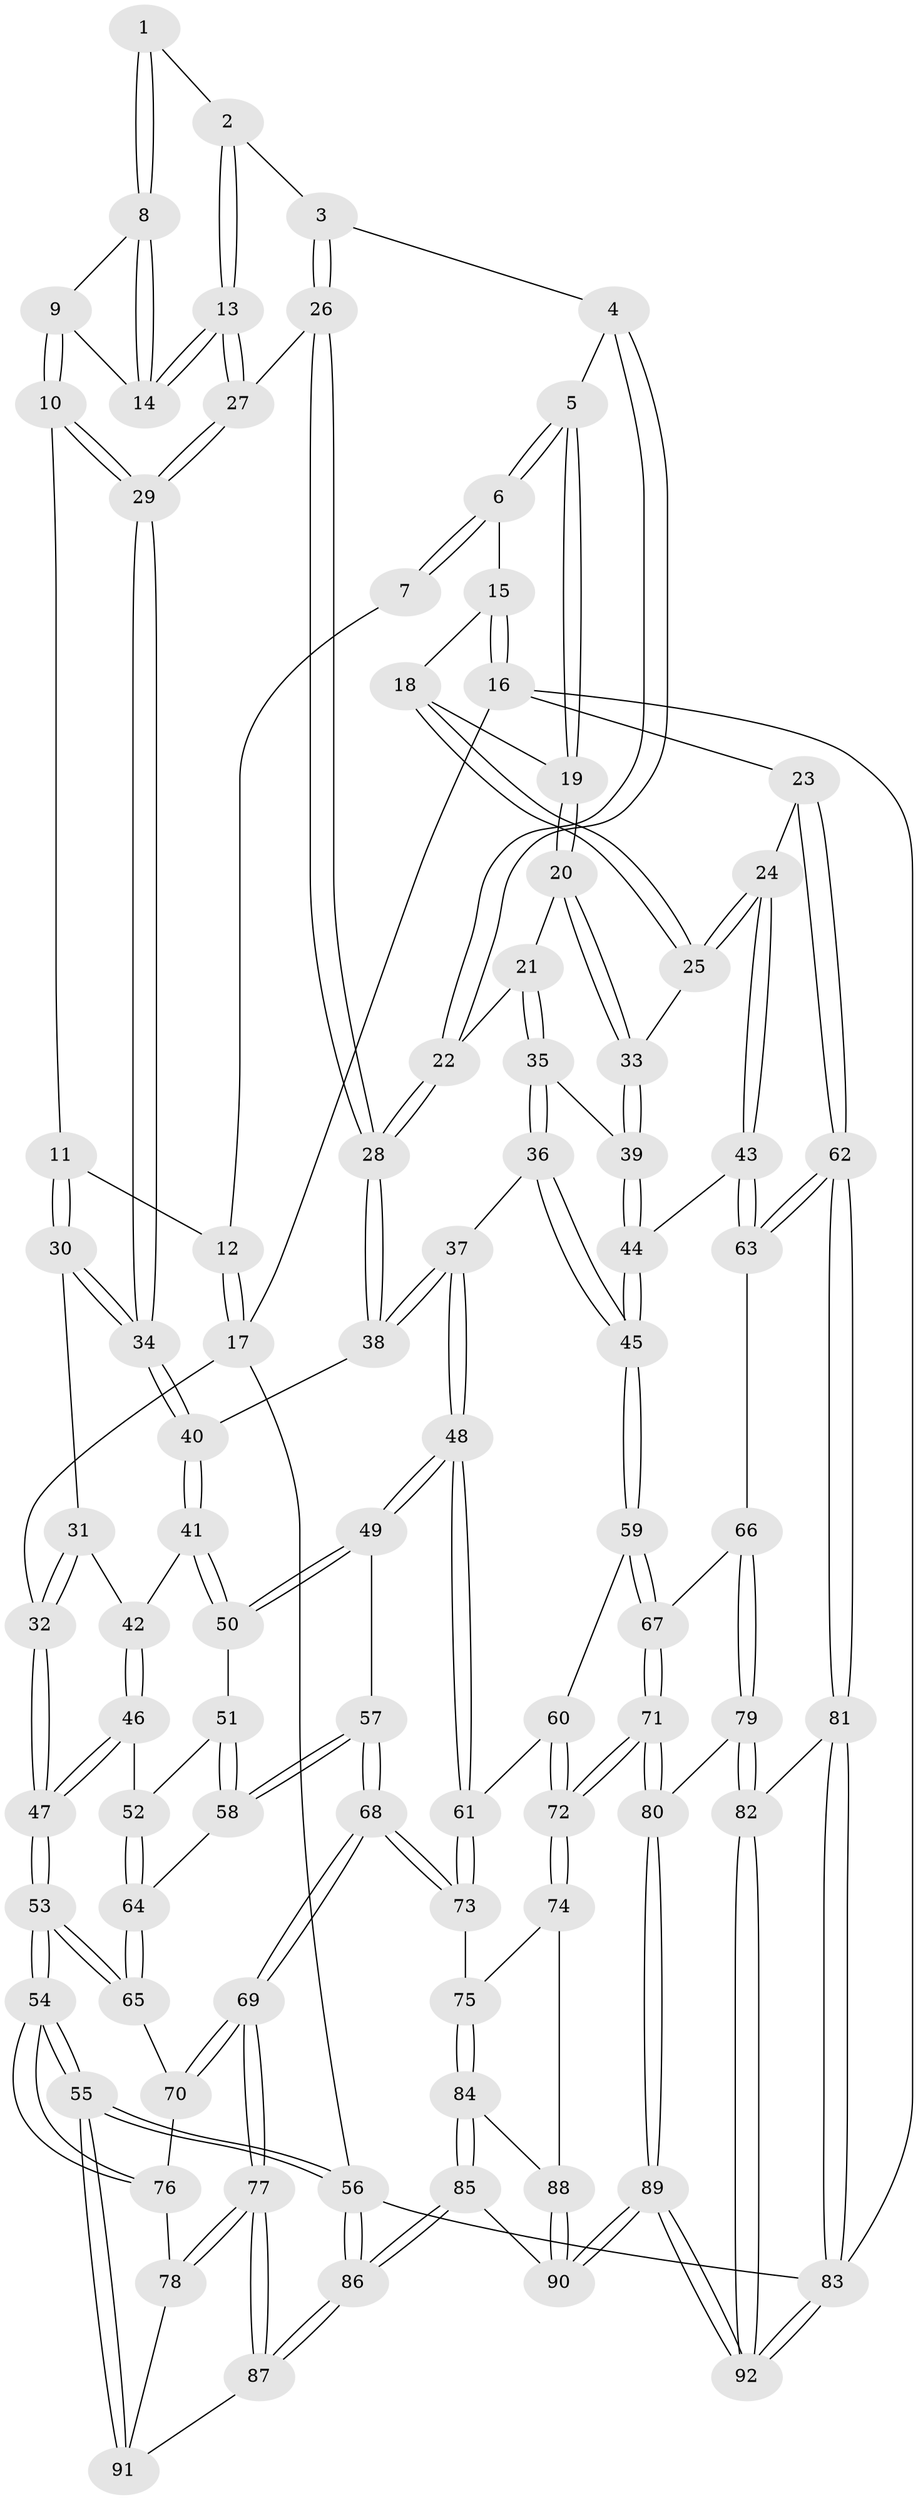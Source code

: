 // coarse degree distribution, {2: 0.13793103448275862, 5: 0.1724137931034483, 3: 0.2413793103448276, 4: 0.3793103448275862, 6: 0.06896551724137931}
// Generated by graph-tools (version 1.1) at 2025/38/03/04/25 23:38:24]
// undirected, 92 vertices, 227 edges
graph export_dot {
  node [color=gray90,style=filled];
  1 [pos="+0.4614838120318683+0.08388137809309827"];
  2 [pos="+0.482845356506289+0.08685700856108931"];
  3 [pos="+0.5878995044872323+0.09696569482537531"];
  4 [pos="+0.6141499040629692+0.07529498568956915"];
  5 [pos="+0.7459449321738455+0"];
  6 [pos="+0.7551514849257135+0"];
  7 [pos="+0.2656199797291805+0"];
  8 [pos="+0.4405738351367148+0.1080485948471904"];
  9 [pos="+0.303745675473349+0.1176923287460898"];
  10 [pos="+0.2781697252462566+0.11224438505640287"];
  11 [pos="+0.2277074688423316+0.05374746770641446"];
  12 [pos="+0.17098961782395491+0"];
  13 [pos="+0.45124551564569465+0.19328287147999593"];
  14 [pos="+0.4418631383294759+0.18066063531986523"];
  15 [pos="+1+0"];
  16 [pos="+1+0"];
  17 [pos="+0+0"];
  18 [pos="+0.9470214480771767+0.1696311431309629"];
  19 [pos="+0.8057020872762325+0.13519174362595693"];
  20 [pos="+0.8032181064775987+0.1981508793012842"];
  21 [pos="+0.7640630542635087+0.24588254839219845"];
  22 [pos="+0.6899225182702647+0.2503753406863656"];
  23 [pos="+1+0.3304564687787187"];
  24 [pos="+1+0.32832643330313177"];
  25 [pos="+0.984594850467673+0.2791410332456366"];
  26 [pos="+0.5133377048860881+0.24223432099858408"];
  27 [pos="+0.4805189792723341+0.23556940354546782"];
  28 [pos="+0.574574291904317+0.34902112622551"];
  29 [pos="+0.33206193328743727+0.2831160688941362"];
  30 [pos="+0.1249479836176608+0.2526215142844974"];
  31 [pos="+0.08302970794914355+0.2768652942963628"];
  32 [pos="+0+0.18934100431288778"];
  33 [pos="+0.9507483768147564+0.2835511850393565"];
  34 [pos="+0.30712950621501217+0.34221710112981574"];
  35 [pos="+0.7644653875679742+0.2474944718451038"];
  36 [pos="+0.7150744063186691+0.4700151249307426"];
  37 [pos="+0.5910160544934429+0.4033484427307748"];
  38 [pos="+0.5748193931646651+0.3621790071029247"];
  39 [pos="+0.8501826895124615+0.3678497526230027"];
  40 [pos="+0.3108623311031627+0.38870065100780987"];
  41 [pos="+0.30946734242722834+0.3931457505769105"];
  42 [pos="+0.10803629661698996+0.39506513038172086"];
  43 [pos="+0.8489519057307923+0.50203335869467"];
  44 [pos="+0.8024398077550482+0.4920148884177218"];
  45 [pos="+0.757618510431613+0.5062755192296292"];
  46 [pos="+0.06560509020060092+0.5001085272508418"];
  47 [pos="+0+0.5403722652359816"];
  48 [pos="+0.4285514334325114+0.592704638224822"];
  49 [pos="+0.35874443134171596+0.5364766115132718"];
  50 [pos="+0.31443541468776554+0.4713170286289706"];
  51 [pos="+0.27616600996183294+0.4843581297202193"];
  52 [pos="+0.10537395137474721+0.5268058422879791"];
  53 [pos="+0+0.6010516639669912"];
  54 [pos="+0+1"];
  55 [pos="+0+1"];
  56 [pos="+0+1"];
  57 [pos="+0.18949117293900136+0.6456200140061461"];
  58 [pos="+0.17364115050540835+0.6368462852610856"];
  59 [pos="+0.7514732596526356+0.5275853646896099"];
  60 [pos="+0.5448621457371526+0.6308536463798082"];
  61 [pos="+0.4366463255897638+0.6222249862941568"];
  62 [pos="+1+0.649191597785572"];
  63 [pos="+1+0.6523559333226934"];
  64 [pos="+0.14662130791316166+0.625454372432321"];
  65 [pos="+0.06594811969733683+0.7111750515761843"];
  66 [pos="+0.9537393172958248+0.7102957543793393"];
  67 [pos="+0.7530927975385512+0.6012698278910487"];
  68 [pos="+0.26772420331062385+0.7753735723970586"];
  69 [pos="+0.26531542867693614+0.7797662552942519"];
  70 [pos="+0.07531438535277382+0.7366091406820641"];
  71 [pos="+0.7221175294365536+0.7549930321229279"];
  72 [pos="+0.7029536551310288+0.752647080890948"];
  73 [pos="+0.4207869821901486+0.6894586470292594"];
  74 [pos="+0.672160034917958+0.7600938368984759"];
  75 [pos="+0.4637632271540765+0.7541031759851053"];
  76 [pos="+0.07350769410593147+0.747718504874796"];
  77 [pos="+0.25030672599722703+0.847843915594657"];
  78 [pos="+0.09443587631397161+0.8505362258265219"];
  79 [pos="+0.8691956686738577+0.8033799195093435"];
  80 [pos="+0.740002004296153+0.7816807228146341"];
  81 [pos="+1+1"];
  82 [pos="+0.8815489234828464+0.8265534876064204"];
  83 [pos="+1+1"];
  84 [pos="+0.4662617365635549+0.7653021815052093"];
  85 [pos="+0.43428973513273605+1"];
  86 [pos="+0.3462428759255842+1"];
  87 [pos="+0.2954472065995064+1"];
  88 [pos="+0.5697614068518029+0.8395029123776451"];
  89 [pos="+0.6250079540001308+1"];
  90 [pos="+0.6198476362657914+1"];
  91 [pos="+0.049832988564998196+0.89265068870659"];
  92 [pos="+0.9116067166078964+1"];
  1 -- 2;
  1 -- 8;
  1 -- 8;
  2 -- 3;
  2 -- 13;
  2 -- 13;
  3 -- 4;
  3 -- 26;
  3 -- 26;
  4 -- 5;
  4 -- 22;
  4 -- 22;
  5 -- 6;
  5 -- 6;
  5 -- 19;
  5 -- 19;
  6 -- 7;
  6 -- 7;
  6 -- 15;
  7 -- 12;
  8 -- 9;
  8 -- 14;
  8 -- 14;
  9 -- 10;
  9 -- 10;
  9 -- 14;
  10 -- 11;
  10 -- 29;
  10 -- 29;
  11 -- 12;
  11 -- 30;
  11 -- 30;
  12 -- 17;
  12 -- 17;
  13 -- 14;
  13 -- 14;
  13 -- 27;
  13 -- 27;
  15 -- 16;
  15 -- 16;
  15 -- 18;
  16 -- 17;
  16 -- 23;
  16 -- 83;
  17 -- 32;
  17 -- 56;
  18 -- 19;
  18 -- 25;
  18 -- 25;
  19 -- 20;
  19 -- 20;
  20 -- 21;
  20 -- 33;
  20 -- 33;
  21 -- 22;
  21 -- 35;
  21 -- 35;
  22 -- 28;
  22 -- 28;
  23 -- 24;
  23 -- 62;
  23 -- 62;
  24 -- 25;
  24 -- 25;
  24 -- 43;
  24 -- 43;
  25 -- 33;
  26 -- 27;
  26 -- 28;
  26 -- 28;
  27 -- 29;
  27 -- 29;
  28 -- 38;
  28 -- 38;
  29 -- 34;
  29 -- 34;
  30 -- 31;
  30 -- 34;
  30 -- 34;
  31 -- 32;
  31 -- 32;
  31 -- 42;
  32 -- 47;
  32 -- 47;
  33 -- 39;
  33 -- 39;
  34 -- 40;
  34 -- 40;
  35 -- 36;
  35 -- 36;
  35 -- 39;
  36 -- 37;
  36 -- 45;
  36 -- 45;
  37 -- 38;
  37 -- 38;
  37 -- 48;
  37 -- 48;
  38 -- 40;
  39 -- 44;
  39 -- 44;
  40 -- 41;
  40 -- 41;
  41 -- 42;
  41 -- 50;
  41 -- 50;
  42 -- 46;
  42 -- 46;
  43 -- 44;
  43 -- 63;
  43 -- 63;
  44 -- 45;
  44 -- 45;
  45 -- 59;
  45 -- 59;
  46 -- 47;
  46 -- 47;
  46 -- 52;
  47 -- 53;
  47 -- 53;
  48 -- 49;
  48 -- 49;
  48 -- 61;
  48 -- 61;
  49 -- 50;
  49 -- 50;
  49 -- 57;
  50 -- 51;
  51 -- 52;
  51 -- 58;
  51 -- 58;
  52 -- 64;
  52 -- 64;
  53 -- 54;
  53 -- 54;
  53 -- 65;
  53 -- 65;
  54 -- 55;
  54 -- 55;
  54 -- 76;
  54 -- 76;
  55 -- 56;
  55 -- 56;
  55 -- 91;
  55 -- 91;
  56 -- 86;
  56 -- 86;
  56 -- 83;
  57 -- 58;
  57 -- 58;
  57 -- 68;
  57 -- 68;
  58 -- 64;
  59 -- 60;
  59 -- 67;
  59 -- 67;
  60 -- 61;
  60 -- 72;
  60 -- 72;
  61 -- 73;
  61 -- 73;
  62 -- 63;
  62 -- 63;
  62 -- 81;
  62 -- 81;
  63 -- 66;
  64 -- 65;
  64 -- 65;
  65 -- 70;
  66 -- 67;
  66 -- 79;
  66 -- 79;
  67 -- 71;
  67 -- 71;
  68 -- 69;
  68 -- 69;
  68 -- 73;
  68 -- 73;
  69 -- 70;
  69 -- 70;
  69 -- 77;
  69 -- 77;
  70 -- 76;
  71 -- 72;
  71 -- 72;
  71 -- 80;
  71 -- 80;
  72 -- 74;
  72 -- 74;
  73 -- 75;
  74 -- 75;
  74 -- 88;
  75 -- 84;
  75 -- 84;
  76 -- 78;
  77 -- 78;
  77 -- 78;
  77 -- 87;
  77 -- 87;
  78 -- 91;
  79 -- 80;
  79 -- 82;
  79 -- 82;
  80 -- 89;
  80 -- 89;
  81 -- 82;
  81 -- 83;
  81 -- 83;
  82 -- 92;
  82 -- 92;
  83 -- 92;
  83 -- 92;
  84 -- 85;
  84 -- 85;
  84 -- 88;
  85 -- 86;
  85 -- 86;
  85 -- 90;
  86 -- 87;
  86 -- 87;
  87 -- 91;
  88 -- 90;
  88 -- 90;
  89 -- 90;
  89 -- 90;
  89 -- 92;
  89 -- 92;
}
